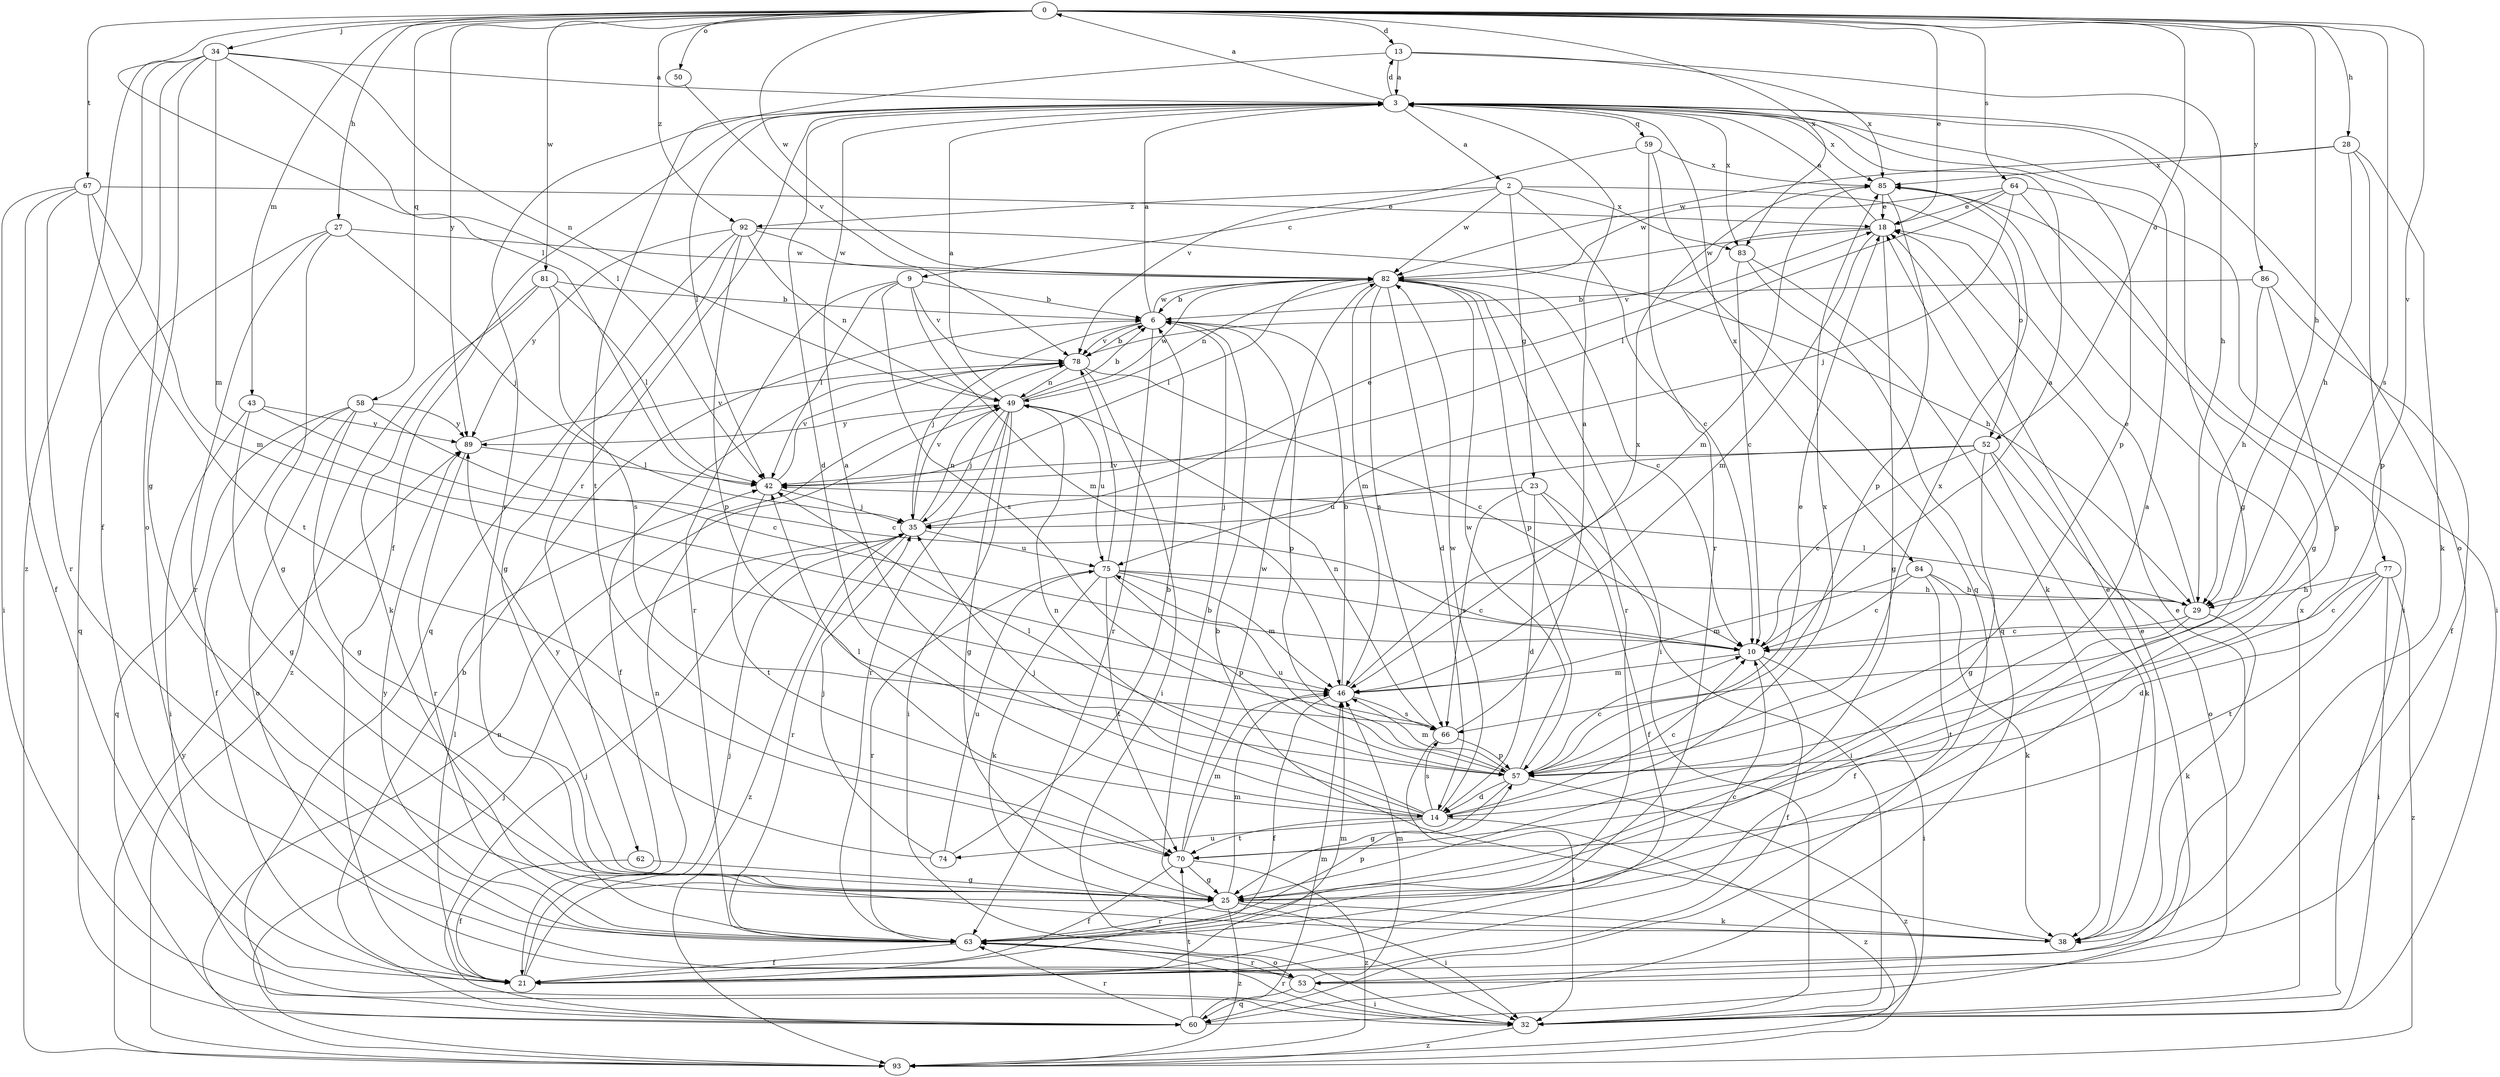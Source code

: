 strict digraph  {
0;
2;
3;
6;
9;
10;
13;
14;
18;
21;
23;
25;
27;
28;
29;
32;
34;
35;
38;
42;
43;
46;
49;
50;
52;
53;
57;
58;
59;
60;
62;
63;
64;
66;
67;
70;
74;
75;
77;
78;
81;
82;
83;
84;
85;
86;
89;
92;
93;
0 -> 13  [label=d];
0 -> 18  [label=e];
0 -> 27  [label=h];
0 -> 28  [label=h];
0 -> 29  [label=h];
0 -> 34  [label=j];
0 -> 42  [label=l];
0 -> 43  [label=m];
0 -> 50  [label=o];
0 -> 52  [label=o];
0 -> 58  [label=q];
0 -> 64  [label=s];
0 -> 66  [label=s];
0 -> 67  [label=t];
0 -> 77  [label=v];
0 -> 81  [label=w];
0 -> 82  [label=w];
0 -> 83  [label=x];
0 -> 86  [label=y];
0 -> 89  [label=y];
0 -> 92  [label=z];
2 -> 9  [label=c];
2 -> 10  [label=c];
2 -> 23  [label=g];
2 -> 52  [label=o];
2 -> 82  [label=w];
2 -> 83  [label=x];
2 -> 92  [label=z];
3 -> 0  [label=a];
3 -> 2  [label=a];
3 -> 13  [label=d];
3 -> 14  [label=d];
3 -> 21  [label=f];
3 -> 25  [label=g];
3 -> 42  [label=l];
3 -> 53  [label=o];
3 -> 57  [label=p];
3 -> 59  [label=q];
3 -> 62  [label=r];
3 -> 70  [label=t];
3 -> 83  [label=x];
3 -> 84  [label=x];
3 -> 85  [label=x];
6 -> 3  [label=a];
6 -> 35  [label=j];
6 -> 57  [label=p];
6 -> 63  [label=r];
6 -> 78  [label=v];
6 -> 82  [label=w];
9 -> 6  [label=b];
9 -> 42  [label=l];
9 -> 46  [label=m];
9 -> 63  [label=r];
9 -> 66  [label=s];
9 -> 78  [label=v];
10 -> 3  [label=a];
10 -> 21  [label=f];
10 -> 32  [label=i];
10 -> 46  [label=m];
13 -> 3  [label=a];
13 -> 29  [label=h];
13 -> 63  [label=r];
13 -> 85  [label=x];
14 -> 3  [label=a];
14 -> 10  [label=c];
14 -> 35  [label=j];
14 -> 42  [label=l];
14 -> 49  [label=n];
14 -> 66  [label=s];
14 -> 70  [label=t];
14 -> 74  [label=u];
14 -> 82  [label=w];
14 -> 85  [label=x];
14 -> 93  [label=z];
18 -> 3  [label=a];
18 -> 25  [label=g];
18 -> 46  [label=m];
18 -> 78  [label=v];
18 -> 82  [label=w];
21 -> 35  [label=j];
21 -> 42  [label=l];
21 -> 46  [label=m];
21 -> 49  [label=n];
23 -> 14  [label=d];
23 -> 21  [label=f];
23 -> 32  [label=i];
23 -> 35  [label=j];
23 -> 66  [label=s];
25 -> 3  [label=a];
25 -> 6  [label=b];
25 -> 32  [label=i];
25 -> 38  [label=k];
25 -> 46  [label=m];
25 -> 63  [label=r];
25 -> 93  [label=z];
27 -> 25  [label=g];
27 -> 35  [label=j];
27 -> 60  [label=q];
27 -> 63  [label=r];
27 -> 82  [label=w];
28 -> 29  [label=h];
28 -> 38  [label=k];
28 -> 57  [label=p];
28 -> 82  [label=w];
28 -> 85  [label=x];
29 -> 10  [label=c];
29 -> 18  [label=e];
29 -> 38  [label=k];
29 -> 42  [label=l];
29 -> 70  [label=t];
32 -> 63  [label=r];
32 -> 85  [label=x];
32 -> 93  [label=z];
34 -> 3  [label=a];
34 -> 21  [label=f];
34 -> 25  [label=g];
34 -> 42  [label=l];
34 -> 46  [label=m];
34 -> 49  [label=n];
34 -> 53  [label=o];
34 -> 93  [label=z];
35 -> 18  [label=e];
35 -> 49  [label=n];
35 -> 63  [label=r];
35 -> 75  [label=u];
35 -> 78  [label=v];
35 -> 93  [label=z];
38 -> 6  [label=b];
38 -> 18  [label=e];
42 -> 35  [label=j];
42 -> 70  [label=t];
42 -> 78  [label=v];
43 -> 10  [label=c];
43 -> 25  [label=g];
43 -> 32  [label=i];
43 -> 89  [label=y];
46 -> 6  [label=b];
46 -> 21  [label=f];
46 -> 66  [label=s];
46 -> 85  [label=x];
49 -> 3  [label=a];
49 -> 6  [label=b];
49 -> 25  [label=g];
49 -> 32  [label=i];
49 -> 35  [label=j];
49 -> 63  [label=r];
49 -> 75  [label=u];
49 -> 82  [label=w];
49 -> 89  [label=y];
50 -> 78  [label=v];
52 -> 10  [label=c];
52 -> 25  [label=g];
52 -> 38  [label=k];
52 -> 42  [label=l];
52 -> 53  [label=o];
52 -> 75  [label=u];
53 -> 18  [label=e];
53 -> 32  [label=i];
53 -> 46  [label=m];
53 -> 60  [label=q];
53 -> 63  [label=r];
57 -> 10  [label=c];
57 -> 14  [label=d];
57 -> 18  [label=e];
57 -> 25  [label=g];
57 -> 42  [label=l];
57 -> 46  [label=m];
57 -> 75  [label=u];
57 -> 82  [label=w];
57 -> 85  [label=x];
57 -> 93  [label=z];
58 -> 10  [label=c];
58 -> 21  [label=f];
58 -> 25  [label=g];
58 -> 53  [label=o];
58 -> 60  [label=q];
58 -> 89  [label=y];
59 -> 60  [label=q];
59 -> 63  [label=r];
59 -> 78  [label=v];
59 -> 85  [label=x];
60 -> 6  [label=b];
60 -> 18  [label=e];
60 -> 35  [label=j];
60 -> 46  [label=m];
60 -> 63  [label=r];
60 -> 70  [label=t];
62 -> 21  [label=f];
62 -> 25  [label=g];
63 -> 10  [label=c];
63 -> 21  [label=f];
63 -> 53  [label=o];
63 -> 57  [label=p];
63 -> 89  [label=y];
64 -> 18  [label=e];
64 -> 25  [label=g];
64 -> 32  [label=i];
64 -> 35  [label=j];
64 -> 42  [label=l];
64 -> 82  [label=w];
66 -> 3  [label=a];
66 -> 32  [label=i];
66 -> 49  [label=n];
66 -> 57  [label=p];
67 -> 18  [label=e];
67 -> 21  [label=f];
67 -> 32  [label=i];
67 -> 46  [label=m];
67 -> 63  [label=r];
67 -> 70  [label=t];
70 -> 21  [label=f];
70 -> 25  [label=g];
70 -> 46  [label=m];
70 -> 82  [label=w];
70 -> 93  [label=z];
74 -> 6  [label=b];
74 -> 35  [label=j];
74 -> 75  [label=u];
74 -> 89  [label=y];
75 -> 10  [label=c];
75 -> 29  [label=h];
75 -> 38  [label=k];
75 -> 46  [label=m];
75 -> 57  [label=p];
75 -> 63  [label=r];
75 -> 70  [label=t];
75 -> 78  [label=v];
77 -> 10  [label=c];
77 -> 14  [label=d];
77 -> 29  [label=h];
77 -> 32  [label=i];
77 -> 70  [label=t];
77 -> 93  [label=z];
78 -> 6  [label=b];
78 -> 10  [label=c];
78 -> 21  [label=f];
78 -> 32  [label=i];
78 -> 49  [label=n];
81 -> 6  [label=b];
81 -> 38  [label=k];
81 -> 42  [label=l];
81 -> 66  [label=s];
81 -> 93  [label=z];
82 -> 6  [label=b];
82 -> 10  [label=c];
82 -> 14  [label=d];
82 -> 32  [label=i];
82 -> 42  [label=l];
82 -> 46  [label=m];
82 -> 49  [label=n];
82 -> 57  [label=p];
82 -> 63  [label=r];
82 -> 66  [label=s];
83 -> 10  [label=c];
83 -> 38  [label=k];
83 -> 60  [label=q];
84 -> 10  [label=c];
84 -> 21  [label=f];
84 -> 29  [label=h];
84 -> 38  [label=k];
84 -> 46  [label=m];
85 -> 18  [label=e];
85 -> 32  [label=i];
85 -> 46  [label=m];
85 -> 57  [label=p];
86 -> 6  [label=b];
86 -> 21  [label=f];
86 -> 29  [label=h];
86 -> 57  [label=p];
89 -> 42  [label=l];
89 -> 63  [label=r];
89 -> 78  [label=v];
92 -> 25  [label=g];
92 -> 29  [label=h];
92 -> 49  [label=n];
92 -> 57  [label=p];
92 -> 60  [label=q];
92 -> 82  [label=w];
92 -> 89  [label=y];
93 -> 35  [label=j];
93 -> 49  [label=n];
93 -> 89  [label=y];
}
